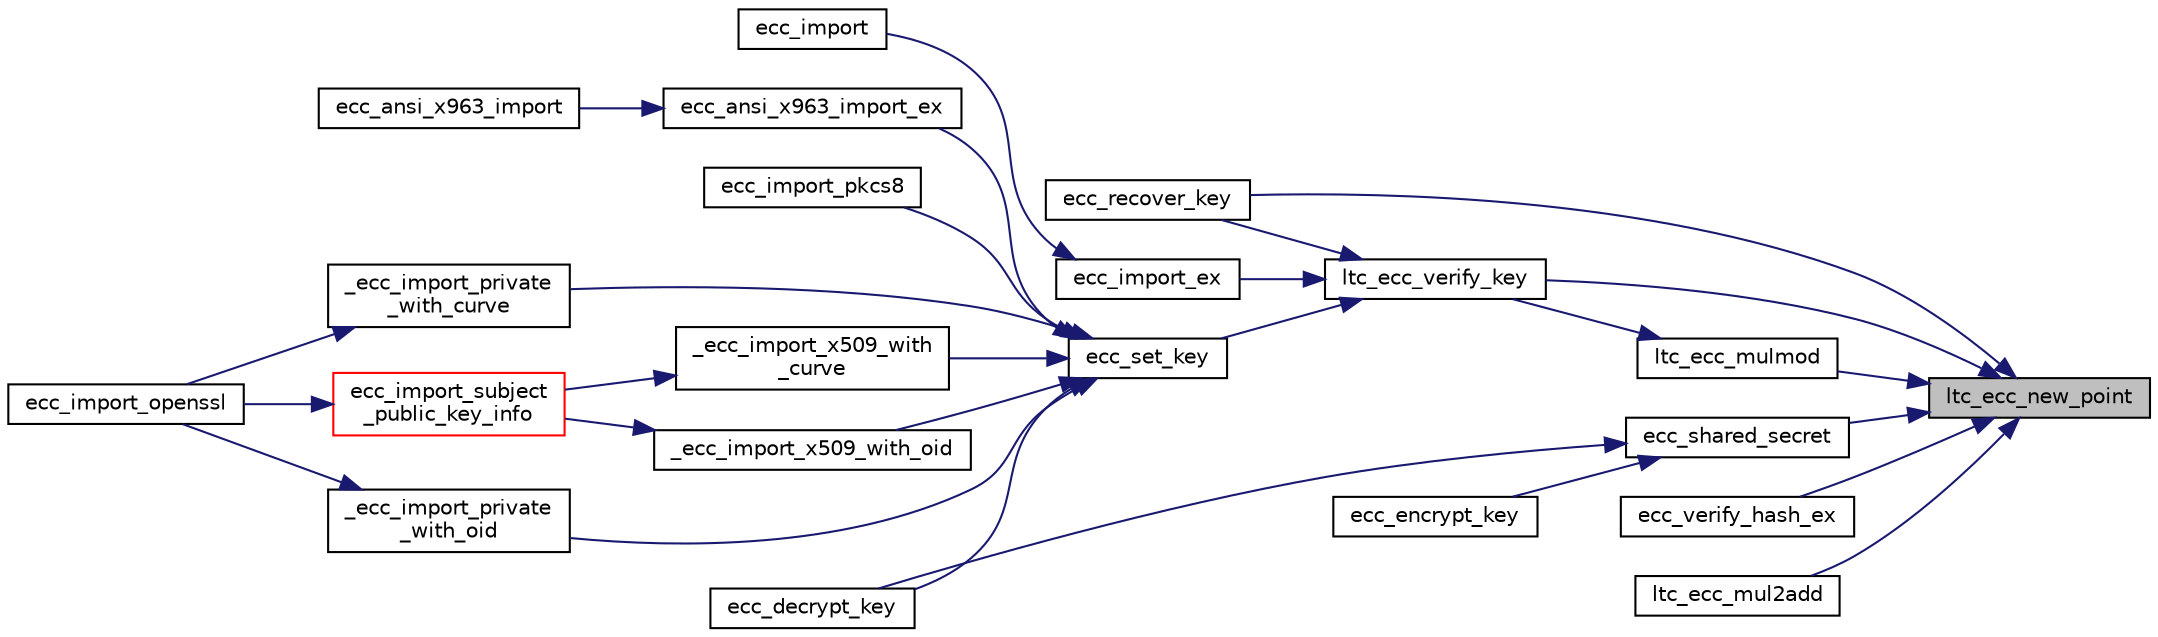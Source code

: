 digraph "ltc_ecc_new_point"
{
 // LATEX_PDF_SIZE
  edge [fontname="Helvetica",fontsize="10",labelfontname="Helvetica",labelfontsize="10"];
  node [fontname="Helvetica",fontsize="10",shape=record];
  rankdir="RL";
  Node771 [label="ltc_ecc_new_point",height=0.2,width=0.4,color="black", fillcolor="grey75", style="filled", fontcolor="black",tooltip="Allocate a new ECC point."];
  Node771 -> Node772 [dir="back",color="midnightblue",fontsize="10",style="solid",fontname="Helvetica"];
  Node772 [label="ecc_recover_key",height=0.2,width=0.4,color="black", fillcolor="white", style="filled",URL="$ecc__recover__key_8c.html#a42d1c0f03dd10a8ea98836bab2c1e6c6",tooltip="Recover ECC public key from signature and hash."];
  Node771 -> Node773 [dir="back",color="midnightblue",fontsize="10",style="solid",fontname="Helvetica"];
  Node773 [label="ecc_shared_secret",height=0.2,width=0.4,color="black", fillcolor="white", style="filled",URL="$ecc__shared__secret_8c.html#aca2bced5e25b262ad6fdafe15f5ea784",tooltip="Create an ECC shared secret between two keys."];
  Node773 -> Node774 [dir="back",color="midnightblue",fontsize="10",style="solid",fontname="Helvetica"];
  Node774 [label="ecc_decrypt_key",height=0.2,width=0.4,color="black", fillcolor="white", style="filled",URL="$ecc__decrypt__key_8c.html#adfbc21632ec24dad838fa0700154a57d",tooltip="Decrypt an ECC encrypted key."];
  Node773 -> Node775 [dir="back",color="midnightblue",fontsize="10",style="solid",fontname="Helvetica"];
  Node775 [label="ecc_encrypt_key",height=0.2,width=0.4,color="black", fillcolor="white", style="filled",URL="$ecc__encrypt__key_8c.html#a16164f1e295b1c88e6b81a9ece26cd70",tooltip="Encrypt a symmetric key with ECC."];
  Node771 -> Node776 [dir="back",color="midnightblue",fontsize="10",style="solid",fontname="Helvetica"];
  Node776 [label="ecc_verify_hash_ex",height=0.2,width=0.4,color="black", fillcolor="white", style="filled",URL="$ecc__verify__hash_8c.html#a6c4f6d0c99e8dbcff4e1064179f20214",tooltip="Verify an ECC signature in RFC7518 format."];
  Node771 -> Node777 [dir="back",color="midnightblue",fontsize="10",style="solid",fontname="Helvetica"];
  Node777 [label="ltc_ecc_mul2add",height=0.2,width=0.4,color="black", fillcolor="white", style="filled",URL="$ltc__ecc__mul2add_8c.html#a4aaa757939c4f4b54a3db21afc6aef9f",tooltip="Computes kA*A + kB*B = C using Shamir's Trick."];
  Node771 -> Node778 [dir="back",color="midnightblue",fontsize="10",style="solid",fontname="Helvetica"];
  Node778 [label="ltc_ecc_mulmod",height=0.2,width=0.4,color="black", fillcolor="white", style="filled",URL="$ltc__ecc__mulmod__timing_8c.html#a818e5e4135d8aa58cf09e502e98ccc90",tooltip="Perform a point multiplication (timing resistant)"];
  Node778 -> Node779 [dir="back",color="midnightblue",fontsize="10",style="solid",fontname="Helvetica"];
  Node779 [label="ltc_ecc_verify_key",height=0.2,width=0.4,color="black", fillcolor="white", style="filled",URL="$ltc__ecc__verify__key_8c.html#ac0dfaf009d9b0101291727341a20bb40",tooltip="Verify a key according to ANSI spec."];
  Node779 -> Node780 [dir="back",color="midnightblue",fontsize="10",style="solid",fontname="Helvetica"];
  Node780 [label="ecc_import_ex",height=0.2,width=0.4,color="black", fillcolor="white", style="filled",URL="$ecc__import_8c.html#ab9bceabc3a4d16f6b714325ac383e024",tooltip="Import an ECC key from a binary packet, using user supplied domain params rather than one of the NIST..."];
  Node780 -> Node781 [dir="back",color="midnightblue",fontsize="10",style="solid",fontname="Helvetica"];
  Node781 [label="ecc_import",height=0.2,width=0.4,color="black", fillcolor="white", style="filled",URL="$ecc__import_8c.html#aa2f73e9fe5de2132d2716638e2ff7ca8",tooltip="Import an ECC key from a binary packet."];
  Node779 -> Node772 [dir="back",color="midnightblue",fontsize="10",style="solid",fontname="Helvetica"];
  Node779 -> Node782 [dir="back",color="midnightblue",fontsize="10",style="solid",fontname="Helvetica"];
  Node782 [label="ecc_set_key",height=0.2,width=0.4,color="black", fillcolor="white", style="filled",URL="$ecc__set__key_8c.html#ab9df550c0c55f7e0054a82ae98eec1bf",tooltip=" "];
  Node782 -> Node783 [dir="back",color="midnightblue",fontsize="10",style="solid",fontname="Helvetica"];
  Node783 [label="ecc_ansi_x963_import_ex",height=0.2,width=0.4,color="black", fillcolor="white", style="filled",URL="$ecc__ansi__x963__import_8c.html#a5fe5cc4b4d9072dbf3c4d2b6f7f26282",tooltip=" "];
  Node783 -> Node784 [dir="back",color="midnightblue",fontsize="10",style="solid",fontname="Helvetica"];
  Node784 [label="ecc_ansi_x963_import",height=0.2,width=0.4,color="black", fillcolor="white", style="filled",URL="$ecc__ansi__x963__import_8c.html#a83af689aa24cc4abd654f877084e23d5",tooltip="Import an ANSI X9.63 format public key."];
  Node782 -> Node774 [dir="back",color="midnightblue",fontsize="10",style="solid",fontname="Helvetica"];
  Node782 -> Node785 [dir="back",color="midnightblue",fontsize="10",style="solid",fontname="Helvetica"];
  Node785 [label="_ecc_import_private\l_with_oid",height=0.2,width=0.4,color="black", fillcolor="white", style="filled",URL="$ecc__import__openssl_8c.html#a575520694cdd251fbe84b186a1d3d102",tooltip=" "];
  Node785 -> Node786 [dir="back",color="midnightblue",fontsize="10",style="solid",fontname="Helvetica"];
  Node786 [label="ecc_import_openssl",height=0.2,width=0.4,color="black", fillcolor="white", style="filled",URL="$ecc__import__openssl_8c.html#a62e764a9d768652402f730abef32780a",tooltip=" "];
  Node782 -> Node787 [dir="back",color="midnightblue",fontsize="10",style="solid",fontname="Helvetica"];
  Node787 [label="_ecc_import_private\l_with_curve",height=0.2,width=0.4,color="black", fillcolor="white", style="filled",URL="$ecc__import__openssl_8c.html#adcadf3f801ec6d9091ab3d7001e3295e",tooltip=" "];
  Node787 -> Node786 [dir="back",color="midnightblue",fontsize="10",style="solid",fontname="Helvetica"];
  Node782 -> Node788 [dir="back",color="midnightblue",fontsize="10",style="solid",fontname="Helvetica"];
  Node788 [label="ecc_import_pkcs8",height=0.2,width=0.4,color="black", fillcolor="white", style="filled",URL="$ecc__import__pkcs8_8c.html#a0f0e747f119685eee3cc412f4480c52e",tooltip=" "];
  Node782 -> Node789 [dir="back",color="midnightblue",fontsize="10",style="solid",fontname="Helvetica"];
  Node789 [label="_ecc_import_x509_with_oid",height=0.2,width=0.4,color="black", fillcolor="white", style="filled",URL="$ecc__import__x509_8c.html#a95f6b54b054138d6b43afc3876908bad",tooltip=" "];
  Node789 -> Node790 [dir="back",color="midnightblue",fontsize="10",style="solid",fontname="Helvetica"];
  Node790 [label="ecc_import_subject\l_public_key_info",height=0.2,width=0.4,color="red", fillcolor="white", style="filled",URL="$ecc__import__x509_8c.html#a6e24f3e6a3975c4d9e261a6031cab7b5",tooltip=" "];
  Node790 -> Node786 [dir="back",color="midnightblue",fontsize="10",style="solid",fontname="Helvetica"];
  Node782 -> Node792 [dir="back",color="midnightblue",fontsize="10",style="solid",fontname="Helvetica"];
  Node792 [label="_ecc_import_x509_with\l_curve",height=0.2,width=0.4,color="black", fillcolor="white", style="filled",URL="$ecc__import__x509_8c.html#adf48b3ba468c0324055e9413a82d39f5",tooltip=" "];
  Node792 -> Node790 [dir="back",color="midnightblue",fontsize="10",style="solid",fontname="Helvetica"];
  Node771 -> Node779 [dir="back",color="midnightblue",fontsize="10",style="solid",fontname="Helvetica"];
}
